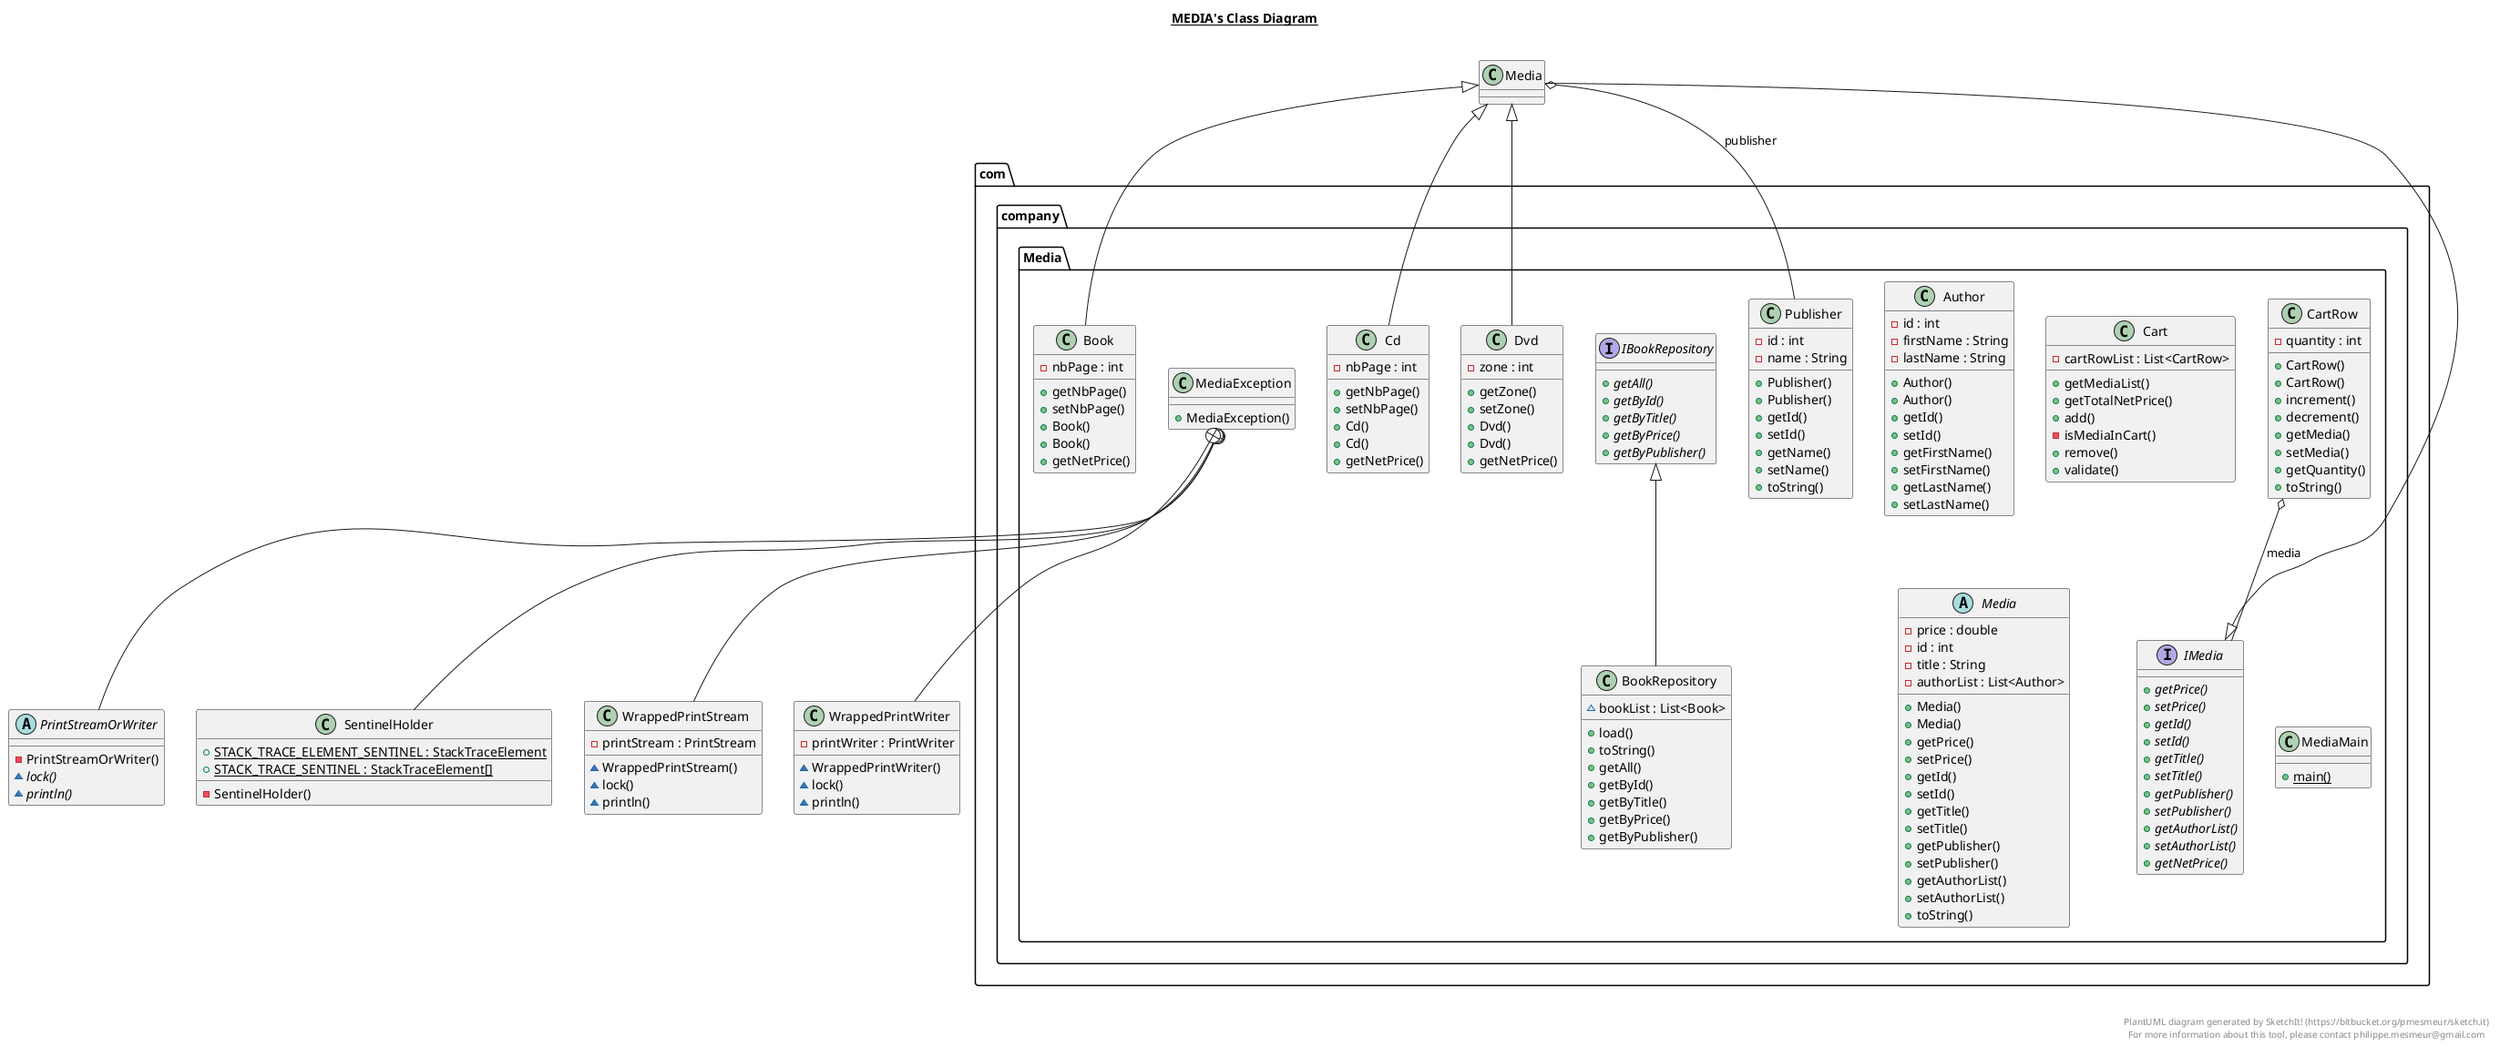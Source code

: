 @startuml

title __MEDIA's Class Diagram__\n

  package com.company {
    package com.company.Media {
      class Author {
          - id : int
          - firstName : String
          - lastName : String
          + Author()
          + Author()
          + getId()
          + setId()
          + getFirstName()
          + setFirstName()
          + getLastName()
          + setLastName()
      }
    }
  }
  

  package com.company {
    package com.company.Media {
      class Book {
          - nbPage : int
          + getNbPage()
          + setNbPage()
          + Book()
          + Book()
          + getNetPrice()
      }
    }
  }
  

  package com.company {
    package com.company.Media {
      class BookRepository {
          ~ bookList : List<Book>
          + load()
          + toString()
          + getAll()
          + getById()
          + getByTitle()
          + getByPrice()
          + getByPublisher()
      }
    }
  }
  

  package com.company {
    package com.company.Media {
      class Cart {
          - cartRowList : List<CartRow>
          + getMediaList()
          + getTotalNetPrice()
          + add()
          - isMediaInCart()
          + remove()
          + validate()
      }
    }
  }
  

  package com.company {
    package com.company.Media {
      class CartRow {
          - quantity : int
          + CartRow()
          + CartRow()
          + increment()
          + decrement()
          + getMedia()
          + setMedia()
          + getQuantity()
          + toString()
      }
    }
  }
  

  package com.company {
    package com.company.Media {
      class Cd {
          - nbPage : int
          + getNbPage()
          + setNbPage()
          + Cd()
          + Cd()
          + getNetPrice()
      }
    }
  }
  

  package com.company {
    package com.company.Media {
      class Dvd {
          - zone : int
          + getZone()
          + setZone()
          + Dvd()
          + Dvd()
          + getNetPrice()
      }
    }
  }
  

  package com.company {
    package com.company.Media {
      interface IBookRepository {
          {abstract} + getAll()
          {abstract} + getById()
          {abstract} + getByTitle()
          {abstract} + getByPrice()
          {abstract} + getByPublisher()
      }
    }
  }
  

  package com.company {
    package com.company.Media {
      interface IMedia {
          {abstract} + getPrice()
          {abstract} + setPrice()
          {abstract} + getId()
          {abstract} + setId()
          {abstract} + getTitle()
          {abstract} + setTitle()
          {abstract} + getPublisher()
          {abstract} + setPublisher()
          {abstract} + getAuthorList()
          {abstract} + setAuthorList()
          {abstract} + getNetPrice()
      }
    }
  }
  

  package com.company {
    package com.company.Media {
      abstract class Media {
          - price : double
          - id : int
          - title : String
          - authorList : List<Author>
          + Media()
          + Media()
          + getPrice()
          + setPrice()
          + getId()
          + setId()
          + getTitle()
          + setTitle()
          + getPublisher()
          + setPublisher()
          + getAuthorList()
          + setAuthorList()
          + toString()
      }
    }
  }
  

  package com.company {
    package com.company.Media {
      class MediaException {
          + MediaException()
      }
    }
  }
  

  abstract class PrintStreamOrWriter {
      - PrintStreamOrWriter()
      {abstract} ~ lock()
      {abstract} ~ println()
  }
  

  class SentinelHolder {
      {static} + STACK_TRACE_ELEMENT_SENTINEL : StackTraceElement
      {static} + STACK_TRACE_SENTINEL : StackTraceElement[]
      - SentinelHolder()
  }
  

  class WrappedPrintStream {
      - printStream : PrintStream
      ~ WrappedPrintStream()
      ~ lock()
      ~ println()
  }
  

  class WrappedPrintWriter {
      - printWriter : PrintWriter
      ~ WrappedPrintWriter()
      ~ lock()
      ~ println()
  }
  

  package com.company {
    package com.company.Media {
      class MediaMain {
          {static} + main()
      }
    }
  }
  

  package com.company {
    package com.company.Media {
      class Publisher {
          - id : int
          - name : String
          + Publisher()
          + Publisher()
          + getId()
          + setId()
          + getName()
          + setName()
          + toString()
      }
    }
  }
  

  Book -up-|> Media
  BookRepository -up-|> IBookRepository
  CartRow o-- IMedia : media
  Cd -up-|> Media
  Dvd -up-|> Media
  Media -up-|> IMedia
  Media o-- Publisher : publisher
  MediaException +-down- PrintStreamOrWriter
  MediaException +-down- SentinelHolder
  MediaException +-down- WrappedPrintStream
  MediaException +-down- WrappedPrintWriter


right footer


PlantUML diagram generated by SketchIt! (https://bitbucket.org/pmesmeur/sketch.it)
For more information about this tool, please contact philippe.mesmeur@gmail.com
endfooter

@enduml
